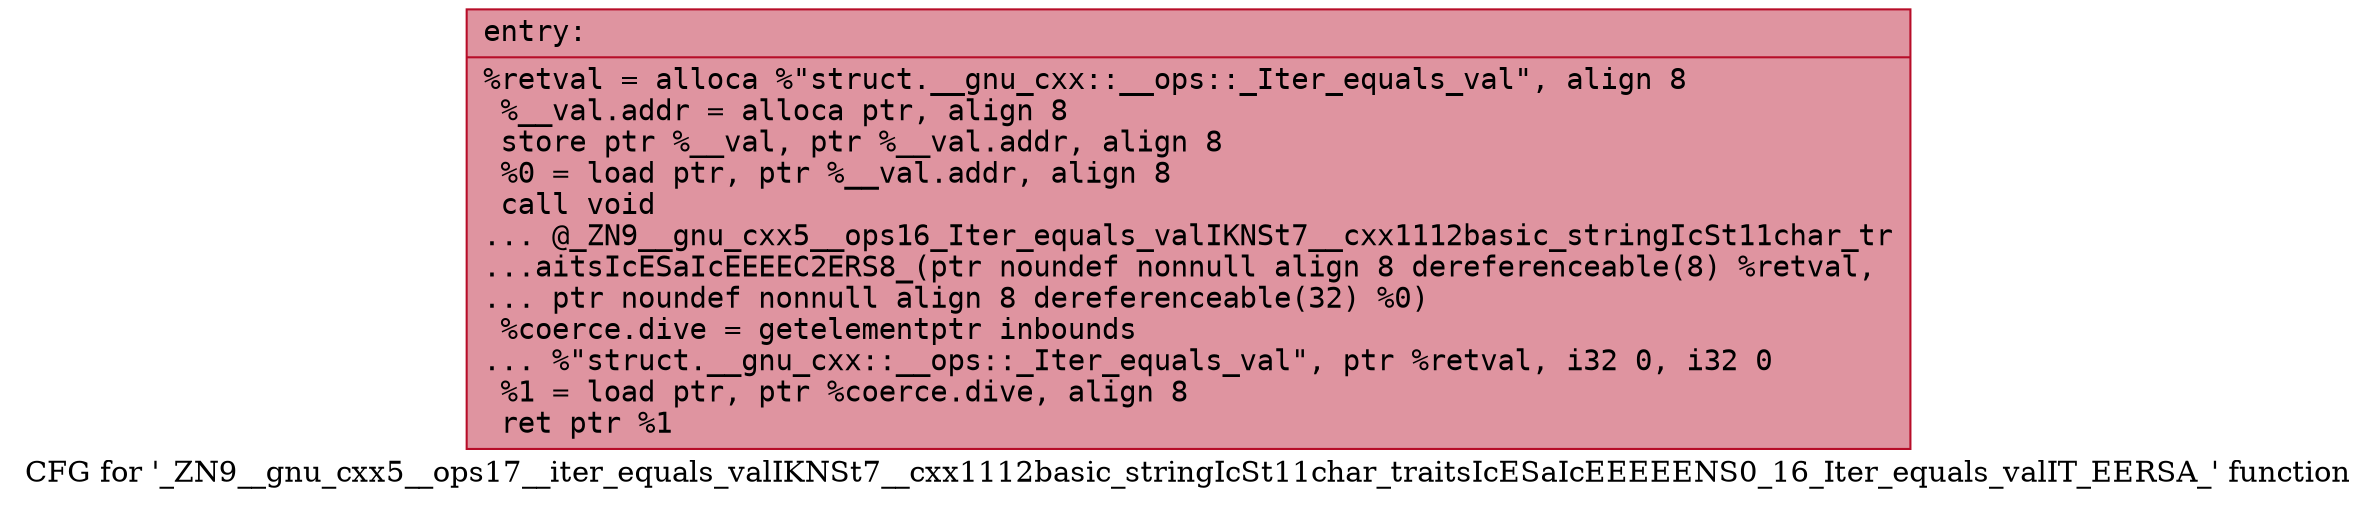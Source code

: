 digraph "CFG for '_ZN9__gnu_cxx5__ops17__iter_equals_valIKNSt7__cxx1112basic_stringIcSt11char_traitsIcESaIcEEEEENS0_16_Iter_equals_valIT_EERSA_' function" {
	label="CFG for '_ZN9__gnu_cxx5__ops17__iter_equals_valIKNSt7__cxx1112basic_stringIcSt11char_traitsIcESaIcEEEEENS0_16_Iter_equals_valIT_EERSA_' function";

	Node0x557e2affb230 [shape=record,color="#b70d28ff", style=filled, fillcolor="#b70d2870" fontname="Courier",label="{entry:\l|  %retval = alloca %\"struct.__gnu_cxx::__ops::_Iter_equals_val\", align 8\l  %__val.addr = alloca ptr, align 8\l  store ptr %__val, ptr %__val.addr, align 8\l  %0 = load ptr, ptr %__val.addr, align 8\l  call void\l... @_ZN9__gnu_cxx5__ops16_Iter_equals_valIKNSt7__cxx1112basic_stringIcSt11char_tr\l...aitsIcESaIcEEEEC2ERS8_(ptr noundef nonnull align 8 dereferenceable(8) %retval,\l... ptr noundef nonnull align 8 dereferenceable(32) %0)\l  %coerce.dive = getelementptr inbounds\l... %\"struct.__gnu_cxx::__ops::_Iter_equals_val\", ptr %retval, i32 0, i32 0\l  %1 = load ptr, ptr %coerce.dive, align 8\l  ret ptr %1\l}"];
}
